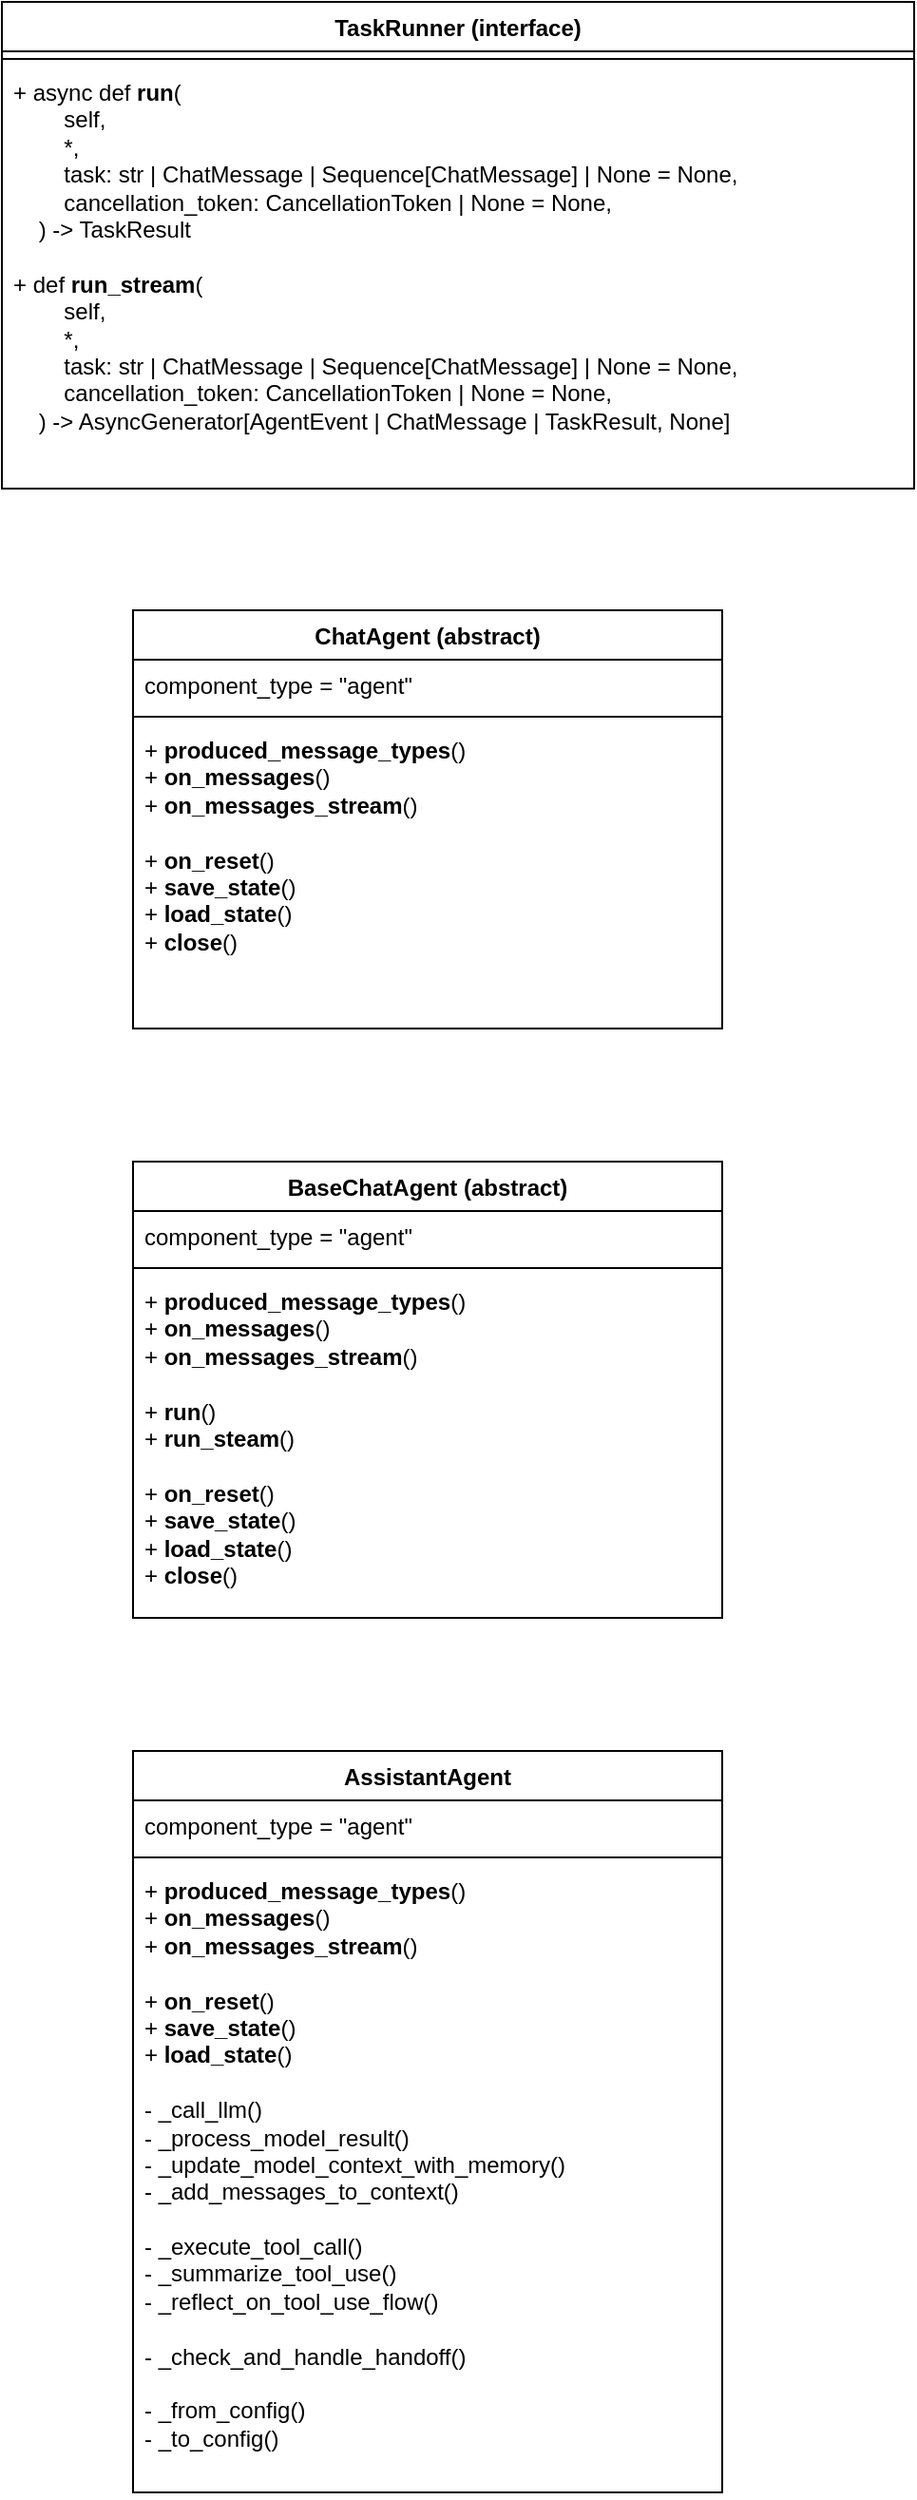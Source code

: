 <mxfile version="26.0.16" pages="2">
  <diagram name="AgentChat" id="wdTc48TRduiA8pSXwDWm">
    <mxGraphModel dx="1242" dy="1988" grid="1" gridSize="10" guides="1" tooltips="1" connect="1" arrows="1" fold="1" page="1" pageScale="1" pageWidth="827" pageHeight="1169" math="0" shadow="0">
      <root>
        <mxCell id="0" />
        <mxCell id="1" parent="0" />
        <mxCell id="ihc4-lfmgi9W1_8HhEFn-1" value="ChatAgent (abstract)" style="swimlane;fontStyle=1;align=center;verticalAlign=top;childLayout=stackLayout;horizontal=1;startSize=26;horizontalStack=0;resizeParent=1;resizeParentMax=0;resizeLast=0;collapsible=1;marginBottom=0;whiteSpace=wrap;html=1;" vertex="1" parent="1">
          <mxGeometry x="259" y="270" width="310" height="220" as="geometry" />
        </mxCell>
        <mxCell id="ihc4-lfmgi9W1_8HhEFn-2" value="component_type = &quot;agent&quot;" style="text;strokeColor=none;fillColor=none;align=left;verticalAlign=top;spacingLeft=4;spacingRight=4;overflow=hidden;rotatable=0;points=[[0,0.5],[1,0.5]];portConstraint=eastwest;whiteSpace=wrap;html=1;" vertex="1" parent="ihc4-lfmgi9W1_8HhEFn-1">
          <mxGeometry y="26" width="310" height="26" as="geometry" />
        </mxCell>
        <mxCell id="ihc4-lfmgi9W1_8HhEFn-3" value="" style="line;strokeWidth=1;fillColor=none;align=left;verticalAlign=middle;spacingTop=-1;spacingLeft=3;spacingRight=3;rotatable=0;labelPosition=right;points=[];portConstraint=eastwest;strokeColor=inherit;" vertex="1" parent="ihc4-lfmgi9W1_8HhEFn-1">
          <mxGeometry y="52" width="310" height="8" as="geometry" />
        </mxCell>
        <mxCell id="ihc4-lfmgi9W1_8HhEFn-4" value="&lt;div&gt;+&amp;nbsp;&lt;b&gt;produced_message_types&lt;/b&gt;()&lt;/div&gt;&lt;div&gt;+&amp;nbsp;&lt;b&gt;on_messages&lt;/b&gt;()&lt;/div&gt;&lt;div&gt;+ &lt;b&gt;on_messages_stream&lt;/b&gt;()&lt;/div&gt;&lt;div&gt;&lt;br&gt;&lt;/div&gt;&lt;div&gt;+ &lt;b&gt;on_reset&lt;/b&gt;()&lt;/div&gt;&lt;div&gt;+&amp;nbsp;&lt;b&gt;save_state&lt;/b&gt;()&lt;/div&gt;&lt;div&gt;+&amp;nbsp;&lt;b&gt;load_state&lt;/b&gt;()&lt;/div&gt;&lt;div&gt;+&amp;nbsp;&lt;b&gt;close&lt;/b&gt;()&lt;/div&gt;" style="text;strokeColor=none;fillColor=none;align=left;verticalAlign=top;spacingLeft=4;spacingRight=4;overflow=hidden;rotatable=0;points=[[0,0.5],[1,0.5]];portConstraint=eastwest;whiteSpace=wrap;html=1;" vertex="1" parent="ihc4-lfmgi9W1_8HhEFn-1">
          <mxGeometry y="60" width="310" height="160" as="geometry" />
        </mxCell>
        <mxCell id="ajBAX8fEcr2i5Y-W3aVe-1" value="TaskRunner (interface)" style="swimlane;fontStyle=1;align=center;verticalAlign=top;childLayout=stackLayout;horizontal=1;startSize=26;horizontalStack=0;resizeParent=1;resizeParentMax=0;resizeLast=0;collapsible=1;marginBottom=0;whiteSpace=wrap;html=1;" vertex="1" parent="1">
          <mxGeometry x="190" y="-50" width="480" height="256" as="geometry" />
        </mxCell>
        <mxCell id="ajBAX8fEcr2i5Y-W3aVe-3" value="" style="line;strokeWidth=1;fillColor=none;align=left;verticalAlign=middle;spacingTop=-1;spacingLeft=3;spacingRight=3;rotatable=0;labelPosition=right;points=[];portConstraint=eastwest;strokeColor=inherit;" vertex="1" parent="ajBAX8fEcr2i5Y-W3aVe-1">
          <mxGeometry y="26" width="480" height="8" as="geometry" />
        </mxCell>
        <mxCell id="ajBAX8fEcr2i5Y-W3aVe-4" value="+&amp;nbsp;&lt;span style=&quot;background-color: transparent;&quot;&gt;async def &lt;b&gt;run&lt;/b&gt;(&lt;/span&gt;&lt;div&gt;&amp;nbsp; &amp;nbsp; &amp;nbsp; &amp;nbsp; self,&lt;/div&gt;&lt;div&gt;&amp;nbsp; &amp;nbsp; &amp;nbsp; &amp;nbsp; *,&lt;/div&gt;&lt;div&gt;&amp;nbsp; &amp;nbsp; &amp;nbsp; &amp;nbsp; task: str | ChatMessage | Sequence[ChatMessage] | None = None,&lt;/div&gt;&lt;div&gt;&amp;nbsp; &amp;nbsp; &amp;nbsp; &amp;nbsp; cancellation_token: CancellationToken | None = None,&lt;/div&gt;&lt;div&gt;&amp;nbsp; &amp;nbsp; ) -&amp;gt; TaskResult&lt;/div&gt;&lt;div&gt;&lt;br&gt;&lt;/div&gt;&lt;div&gt;+&amp;nbsp;&lt;span style=&quot;background-color: transparent;&quot;&gt;def &lt;b&gt;run_stream&lt;/b&gt;(&lt;/span&gt;&lt;/div&gt;&lt;div&gt;&amp;nbsp; &amp;nbsp; &amp;nbsp; &amp;nbsp; self,&lt;/div&gt;&lt;div&gt;&amp;nbsp; &amp;nbsp; &amp;nbsp; &amp;nbsp; *,&lt;/div&gt;&lt;div&gt;&amp;nbsp; &amp;nbsp; &amp;nbsp; &amp;nbsp; task: str | ChatMessage | Sequence[ChatMessage] | None = None,&lt;/div&gt;&lt;div&gt;&amp;nbsp; &amp;nbsp; &amp;nbsp; &amp;nbsp; cancellation_token: CancellationToken | None = None,&lt;/div&gt;&lt;div&gt;&amp;nbsp; &amp;nbsp; ) -&amp;gt; AsyncGenerator[AgentEvent | ChatMessage | TaskResult, None]&lt;/div&gt;" style="text;strokeColor=none;fillColor=none;align=left;verticalAlign=top;spacingLeft=4;spacingRight=4;overflow=hidden;rotatable=0;points=[[0,0.5],[1,0.5]];portConstraint=eastwest;whiteSpace=wrap;html=1;" vertex="1" parent="ajBAX8fEcr2i5Y-W3aVe-1">
          <mxGeometry y="34" width="480" height="222" as="geometry" />
        </mxCell>
        <mxCell id="ajBAX8fEcr2i5Y-W3aVe-5" value="BaseChatAgent (abstract)" style="swimlane;fontStyle=1;align=center;verticalAlign=top;childLayout=stackLayout;horizontal=1;startSize=26;horizontalStack=0;resizeParent=1;resizeParentMax=0;resizeLast=0;collapsible=1;marginBottom=0;whiteSpace=wrap;html=1;" vertex="1" parent="1">
          <mxGeometry x="259" y="560" width="310" height="240" as="geometry" />
        </mxCell>
        <mxCell id="ajBAX8fEcr2i5Y-W3aVe-6" value="component_type = &quot;agent&quot;" style="text;strokeColor=none;fillColor=none;align=left;verticalAlign=top;spacingLeft=4;spacingRight=4;overflow=hidden;rotatable=0;points=[[0,0.5],[1,0.5]];portConstraint=eastwest;whiteSpace=wrap;html=1;" vertex="1" parent="ajBAX8fEcr2i5Y-W3aVe-5">
          <mxGeometry y="26" width="310" height="26" as="geometry" />
        </mxCell>
        <mxCell id="ajBAX8fEcr2i5Y-W3aVe-7" value="" style="line;strokeWidth=1;fillColor=none;align=left;verticalAlign=middle;spacingTop=-1;spacingLeft=3;spacingRight=3;rotatable=0;labelPosition=right;points=[];portConstraint=eastwest;strokeColor=inherit;" vertex="1" parent="ajBAX8fEcr2i5Y-W3aVe-5">
          <mxGeometry y="52" width="310" height="8" as="geometry" />
        </mxCell>
        <mxCell id="ajBAX8fEcr2i5Y-W3aVe-8" value="&lt;div&gt;+&amp;nbsp;&lt;b&gt;produced_message_types&lt;/b&gt;()&lt;/div&gt;&lt;div&gt;+&amp;nbsp;&lt;b&gt;on_messages&lt;/b&gt;()&lt;/div&gt;&lt;div&gt;+ &lt;b&gt;on_messages_stream&lt;/b&gt;()&lt;/div&gt;&lt;div&gt;&lt;br&gt;&lt;/div&gt;&lt;div&gt;+ &lt;b&gt;run&lt;/b&gt;()&lt;/div&gt;&lt;div&gt;+ &lt;b&gt;run_steam&lt;/b&gt;()&lt;/div&gt;&lt;div&gt;&lt;br&gt;&lt;/div&gt;&lt;div&gt;+ &lt;b&gt;on_reset&lt;/b&gt;()&lt;/div&gt;&lt;div&gt;+&amp;nbsp;&lt;b&gt;save_state&lt;/b&gt;()&lt;/div&gt;&lt;div&gt;+&amp;nbsp;&lt;b&gt;load_state&lt;/b&gt;()&lt;/div&gt;&lt;div&gt;+&amp;nbsp;&lt;b&gt;close&lt;/b&gt;()&lt;/div&gt;" style="text;strokeColor=none;fillColor=none;align=left;verticalAlign=top;spacingLeft=4;spacingRight=4;overflow=hidden;rotatable=0;points=[[0,0.5],[1,0.5]];portConstraint=eastwest;whiteSpace=wrap;html=1;" vertex="1" parent="ajBAX8fEcr2i5Y-W3aVe-5">
          <mxGeometry y="60" width="310" height="180" as="geometry" />
        </mxCell>
        <mxCell id="ajBAX8fEcr2i5Y-W3aVe-9" value="AssistantAgent" style="swimlane;fontStyle=1;align=center;verticalAlign=top;childLayout=stackLayout;horizontal=1;startSize=26;horizontalStack=0;resizeParent=1;resizeParentMax=0;resizeLast=0;collapsible=1;marginBottom=0;whiteSpace=wrap;html=1;" vertex="1" parent="1">
          <mxGeometry x="259" y="870" width="310" height="390" as="geometry" />
        </mxCell>
        <mxCell id="ajBAX8fEcr2i5Y-W3aVe-10" value="component_type = &quot;agent&quot;" style="text;strokeColor=none;fillColor=none;align=left;verticalAlign=top;spacingLeft=4;spacingRight=4;overflow=hidden;rotatable=0;points=[[0,0.5],[1,0.5]];portConstraint=eastwest;whiteSpace=wrap;html=1;" vertex="1" parent="ajBAX8fEcr2i5Y-W3aVe-9">
          <mxGeometry y="26" width="310" height="26" as="geometry" />
        </mxCell>
        <mxCell id="ajBAX8fEcr2i5Y-W3aVe-11" value="" style="line;strokeWidth=1;fillColor=none;align=left;verticalAlign=middle;spacingTop=-1;spacingLeft=3;spacingRight=3;rotatable=0;labelPosition=right;points=[];portConstraint=eastwest;strokeColor=inherit;" vertex="1" parent="ajBAX8fEcr2i5Y-W3aVe-9">
          <mxGeometry y="52" width="310" height="8" as="geometry" />
        </mxCell>
        <mxCell id="ajBAX8fEcr2i5Y-W3aVe-12" value="&lt;div&gt;+&amp;nbsp;&lt;b&gt;produced_message_types&lt;/b&gt;()&lt;/div&gt;&lt;div&gt;+&amp;nbsp;&lt;b&gt;on_messages&lt;/b&gt;()&lt;/div&gt;&lt;div&gt;+ &lt;b&gt;on_messages_stream&lt;/b&gt;()&lt;/div&gt;&lt;div&gt;&lt;br&gt;&lt;/div&gt;&lt;div&gt;+ &lt;b&gt;on_reset&lt;/b&gt;()&lt;/div&gt;&lt;div&gt;+&amp;nbsp;&lt;b&gt;save_state&lt;/b&gt;()&lt;/div&gt;&lt;div&gt;+&amp;nbsp;&lt;b&gt;load_state&lt;/b&gt;()&lt;/div&gt;&lt;div&gt;&lt;br&gt;&lt;/div&gt;&lt;div&gt;- _call_llm()&lt;/div&gt;&lt;div&gt;&lt;div&gt;- _process_model_result()&lt;/div&gt;&lt;div&gt;-&amp;nbsp;_update_model_context_with_memory()&lt;/div&gt;&lt;div&gt;-&amp;nbsp;_add_messages_to_context()&lt;/div&gt;&lt;/div&gt;&lt;div&gt;&lt;br&gt;&lt;/div&gt;&lt;div&gt;-&amp;nbsp;_execute_tool_call()&lt;/div&gt;&lt;div&gt;-&amp;nbsp;_summarize_tool_use()&lt;/div&gt;&lt;div&gt;-&amp;nbsp;_reflect_on_tool_use_flow()&lt;/div&gt;&lt;div&gt;&lt;br&gt;&lt;/div&gt;&lt;div&gt;-&amp;nbsp;_check_and_handle_handoff()&lt;/div&gt;&lt;div&gt;&lt;br&gt;&lt;/div&gt;&lt;div&gt;-&amp;nbsp;_from_config()&lt;/div&gt;&lt;div&gt;-&amp;nbsp;_to_config()&lt;/div&gt;" style="text;strokeColor=none;fillColor=none;align=left;verticalAlign=top;spacingLeft=4;spacingRight=4;overflow=hidden;rotatable=0;points=[[0,0.5],[1,0.5]];portConstraint=eastwest;whiteSpace=wrap;html=1;" vertex="1" parent="ajBAX8fEcr2i5Y-W3aVe-9">
          <mxGeometry y="60" width="310" height="330" as="geometry" />
        </mxCell>
      </root>
    </mxGraphModel>
  </diagram>
  <diagram id="0_Dp5n2fSgm_p87pVZzl" name="Core">
    <mxGraphModel dx="1242" dy="819" grid="1" gridSize="10" guides="1" tooltips="1" connect="1" arrows="1" fold="1" page="1" pageScale="1" pageWidth="827" pageHeight="1169" math="0" shadow="0">
      <root>
        <mxCell id="0" />
        <mxCell id="1" parent="0" />
        <mxCell id="UhAduhPm7kN8EESCxT_A-1" value="Agent (interface)" style="swimlane;fontStyle=1;align=center;verticalAlign=top;childLayout=stackLayout;horizontal=1;startSize=26;horizontalStack=0;resizeParent=1;resizeParentMax=0;resizeLast=0;collapsible=1;marginBottom=0;whiteSpace=wrap;html=1;" vertex="1" parent="1">
          <mxGeometry x="280" y="380" width="480" height="188" as="geometry" />
        </mxCell>
        <mxCell id="UhAduhPm7kN8EESCxT_A-2" value="+ metadata: AgentMetadata&lt;div&gt;+&amp;nbsp;id: AgentId&lt;/div&gt;" style="text;strokeColor=none;fillColor=none;align=left;verticalAlign=top;spacingLeft=4;spacingRight=4;overflow=hidden;rotatable=0;points=[[0,0.5],[1,0.5]];portConstraint=eastwest;whiteSpace=wrap;html=1;" vertex="1" parent="UhAduhPm7kN8EESCxT_A-1">
          <mxGeometry y="26" width="480" height="54" as="geometry" />
        </mxCell>
        <mxCell id="UhAduhPm7kN8EESCxT_A-3" value="" style="line;strokeWidth=1;fillColor=none;align=left;verticalAlign=middle;spacingTop=-1;spacingLeft=3;spacingRight=3;rotatable=0;labelPosition=right;points=[];portConstraint=eastwest;strokeColor=inherit;" vertex="1" parent="UhAduhPm7kN8EESCxT_A-1">
          <mxGeometry y="80" width="480" height="8" as="geometry" />
        </mxCell>
        <mxCell id="UhAduhPm7kN8EESCxT_A-4" value="+ async def &lt;b&gt;on_message&lt;/b&gt;(self, message: Any, ctx: MessageContext) -&amp;gt; Any&lt;div&gt;+&amp;nbsp;async def &lt;b&gt;save_state&lt;/b&gt;(self) -&amp;gt; Mapping[str, Any]&lt;/div&gt;&lt;div&gt;+&amp;nbsp;async def &lt;b&gt;load_state&lt;/b&gt;(self, state: Mapping[str, Any]) -&amp;gt; None&lt;/div&gt;&lt;div&gt;+&amp;nbsp;async def &lt;b&gt;close&lt;/b&gt;(self) -&amp;gt; None&lt;/div&gt;" style="text;strokeColor=none;fillColor=none;align=left;verticalAlign=top;spacingLeft=4;spacingRight=4;overflow=hidden;rotatable=0;points=[[0,0.5],[1,0.5]];portConstraint=eastwest;whiteSpace=wrap;html=1;" vertex="1" parent="UhAduhPm7kN8EESCxT_A-1">
          <mxGeometry y="88" width="480" height="100" as="geometry" />
        </mxCell>
        <mxCell id="UhAduhPm7kN8EESCxT_A-5" value="BaseAgent (abstract)" style="swimlane;fontStyle=1;align=center;verticalAlign=top;childLayout=stackLayout;horizontal=1;startSize=26;horizontalStack=0;resizeParent=1;resizeParentMax=0;resizeLast=0;collapsible=1;marginBottom=0;whiteSpace=wrap;html=1;" vertex="1" parent="1">
          <mxGeometry x="350" y="660" width="310" height="190" as="geometry" />
        </mxCell>
        <mxCell id="UhAduhPm7kN8EESCxT_A-6" value="+ internal_unbound_subscriptions_list: type" style="text;strokeColor=none;fillColor=none;align=left;verticalAlign=top;spacingLeft=4;spacingRight=4;overflow=hidden;rotatable=0;points=[[0,0.5],[1,0.5]];portConstraint=eastwest;whiteSpace=wrap;html=1;" vertex="1" parent="UhAduhPm7kN8EESCxT_A-5">
          <mxGeometry y="26" width="310" height="26" as="geometry" />
        </mxCell>
        <mxCell id="UhAduhPm7kN8EESCxT_A-7" value="" style="line;strokeWidth=1;fillColor=none;align=left;verticalAlign=middle;spacingTop=-1;spacingLeft=3;spacingRight=3;rotatable=0;labelPosition=right;points=[];portConstraint=eastwest;strokeColor=inherit;" vertex="1" parent="UhAduhPm7kN8EESCxT_A-5">
          <mxGeometry y="52" width="310" height="8" as="geometry" />
        </mxCell>
        <mxCell id="UhAduhPm7kN8EESCxT_A-8" value="+ send_message()&lt;div&gt;+&amp;nbsp;publish_message()&lt;/div&gt;&lt;div&gt;+&amp;nbsp;register()&lt;/div&gt;&lt;div&gt;+&amp;nbsp;&lt;b&gt;on_message&lt;/b&gt;()&lt;/div&gt;&lt;div&gt;+&amp;nbsp;&lt;b&gt;save_state&lt;/b&gt;()&lt;/div&gt;&lt;div&gt;+&amp;nbsp;&lt;b&gt;load_state&lt;/b&gt;()&lt;/div&gt;&lt;div&gt;+&amp;nbsp;&lt;b&gt;close&lt;/b&gt;()&lt;/div&gt;" style="text;strokeColor=none;fillColor=none;align=left;verticalAlign=top;spacingLeft=4;spacingRight=4;overflow=hidden;rotatable=0;points=[[0,0.5],[1,0.5]];portConstraint=eastwest;whiteSpace=wrap;html=1;" vertex="1" parent="UhAduhPm7kN8EESCxT_A-5">
          <mxGeometry y="60" width="310" height="130" as="geometry" />
        </mxCell>
        <mxCell id="UhAduhPm7kN8EESCxT_A-10" value="RoutedAgent" style="swimlane;fontStyle=1;align=center;verticalAlign=top;childLayout=stackLayout;horizontal=1;startSize=26;horizontalStack=0;resizeParent=1;resizeParentMax=0;resizeLast=0;collapsible=1;marginBottom=0;whiteSpace=wrap;html=1;" vertex="1" parent="1">
          <mxGeometry x="350" y="930" width="310" height="74" as="geometry" />
        </mxCell>
        <mxCell id="UhAduhPm7kN8EESCxT_A-12" value="" style="line;strokeWidth=1;fillColor=none;align=left;verticalAlign=middle;spacingTop=-1;spacingLeft=3;spacingRight=3;rotatable=0;labelPosition=right;points=[];portConstraint=eastwest;strokeColor=inherit;" vertex="1" parent="UhAduhPm7kN8EESCxT_A-10">
          <mxGeometry y="26" width="310" height="8" as="geometry" />
        </mxCell>
        <mxCell id="UhAduhPm7kN8EESCxT_A-13" value="&lt;div&gt;+&amp;nbsp;&lt;b&gt;on_message&lt;/b&gt;()&lt;/div&gt;" style="text;strokeColor=none;fillColor=none;align=left;verticalAlign=top;spacingLeft=4;spacingRight=4;overflow=hidden;rotatable=0;points=[[0,0.5],[1,0.5]];portConstraint=eastwest;whiteSpace=wrap;html=1;" vertex="1" parent="UhAduhPm7kN8EESCxT_A-10">
          <mxGeometry y="34" width="310" height="40" as="geometry" />
        </mxCell>
      </root>
    </mxGraphModel>
  </diagram>
</mxfile>
